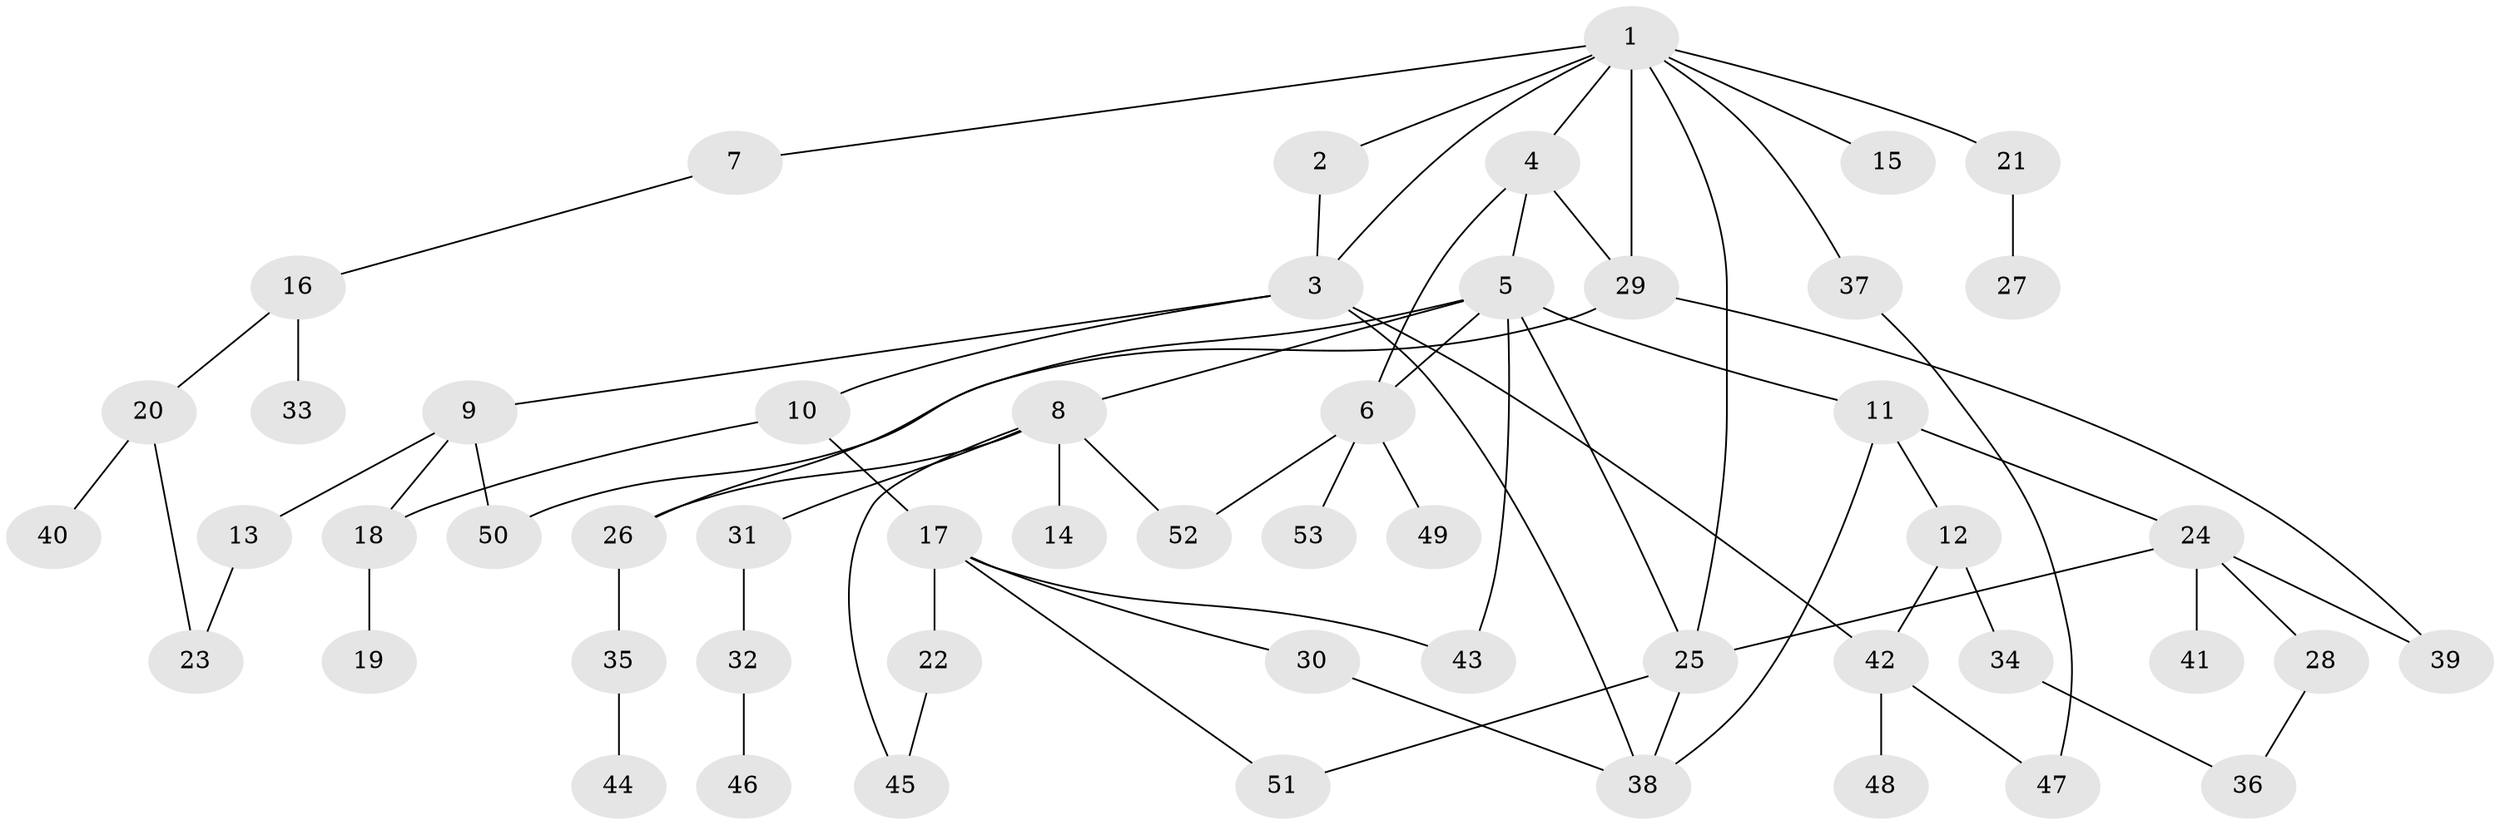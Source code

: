 // coarse degree distribution, {5: 0.14814814814814814, 3: 0.1111111111111111, 6: 0.07407407407407407, 2: 0.3333333333333333, 1: 0.14814814814814814, 4: 0.14814814814814814, 7: 0.037037037037037035}
// Generated by graph-tools (version 1.1) at 2025/36/03/04/25 23:36:10]
// undirected, 53 vertices, 72 edges
graph export_dot {
  node [color=gray90,style=filled];
  1;
  2;
  3;
  4;
  5;
  6;
  7;
  8;
  9;
  10;
  11;
  12;
  13;
  14;
  15;
  16;
  17;
  18;
  19;
  20;
  21;
  22;
  23;
  24;
  25;
  26;
  27;
  28;
  29;
  30;
  31;
  32;
  33;
  34;
  35;
  36;
  37;
  38;
  39;
  40;
  41;
  42;
  43;
  44;
  45;
  46;
  47;
  48;
  49;
  50;
  51;
  52;
  53;
  1 -- 2;
  1 -- 3;
  1 -- 4;
  1 -- 7;
  1 -- 15;
  1 -- 21;
  1 -- 25;
  1 -- 37;
  1 -- 29;
  2 -- 3;
  3 -- 9;
  3 -- 10;
  3 -- 42;
  3 -- 38;
  4 -- 5;
  4 -- 6;
  4 -- 29;
  5 -- 8;
  5 -- 11;
  5 -- 26;
  5 -- 6;
  5 -- 25;
  5 -- 43;
  6 -- 49;
  6 -- 52;
  6 -- 53;
  7 -- 16;
  8 -- 14;
  8 -- 31;
  8 -- 45;
  8 -- 52;
  8 -- 26;
  9 -- 13;
  9 -- 18;
  9 -- 50;
  10 -- 17;
  10 -- 18;
  11 -- 12;
  11 -- 24;
  11 -- 38;
  12 -- 34;
  12 -- 42;
  13 -- 23;
  16 -- 20;
  16 -- 33;
  17 -- 22;
  17 -- 30;
  17 -- 43;
  17 -- 51;
  18 -- 19;
  20 -- 23;
  20 -- 40;
  21 -- 27;
  22 -- 45;
  24 -- 28;
  24 -- 39;
  24 -- 41;
  24 -- 25;
  25 -- 38;
  25 -- 51;
  26 -- 35;
  28 -- 36;
  29 -- 50;
  29 -- 39;
  30 -- 38;
  31 -- 32;
  32 -- 46;
  34 -- 36;
  35 -- 44;
  37 -- 47;
  42 -- 48;
  42 -- 47;
}
